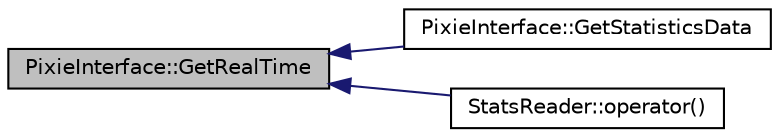 digraph "PixieInterface::GetRealTime"
{
  edge [fontname="Helvetica",fontsize="10",labelfontname="Helvetica",labelfontsize="10"];
  node [fontname="Helvetica",fontsize="10",shape=record];
  rankdir="LR";
  Node1 [label="PixieInterface::GetRealTime",height=0.2,width=0.4,color="black", fillcolor="grey75", style="filled", fontcolor="black"];
  Node1 -> Node2 [dir="back",color="midnightblue",fontsize="10",style="solid",fontname="Helvetica"];
  Node2 [label="PixieInterface::GetStatisticsData",height=0.2,width=0.4,color="black", fillcolor="white", style="filled",URL="$d9/dc6/class_pixie_interface.html#a78ca1f0d92be311414e2615480a85eff"];
  Node1 -> Node3 [dir="back",color="midnightblue",fontsize="10",style="solid",fontname="Helvetica"];
  Node3 [label="StatsReader::operator()",height=0.2,width=0.4,color="black", fillcolor="white", style="filled",URL="$d2/ddc/class_stats_reader.html#a28b09c5ca806f7cb68d5f2eaeda7ab16"];
}
